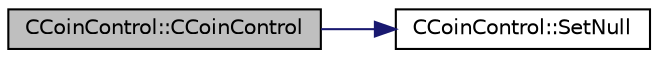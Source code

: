 digraph "CCoinControl::CCoinControl"
{
  edge [fontname="Helvetica",fontsize="10",labelfontname="Helvetica",labelfontsize="10"];
  node [fontname="Helvetica",fontsize="10",shape=record];
  rankdir="LR";
  Node0 [label="CCoinControl::CCoinControl",height=0.2,width=0.4,color="black", fillcolor="grey75", style="filled", fontcolor="black"];
  Node0 -> Node1 [color="midnightblue",fontsize="10",style="solid",fontname="Helvetica"];
  Node1 [label="CCoinControl::SetNull",height=0.2,width=0.4,color="black", fillcolor="white", style="filled",URL="$class_c_coin_control.html#aadca0a9e82e1e6d84dff4649e1d29d31"];
}
